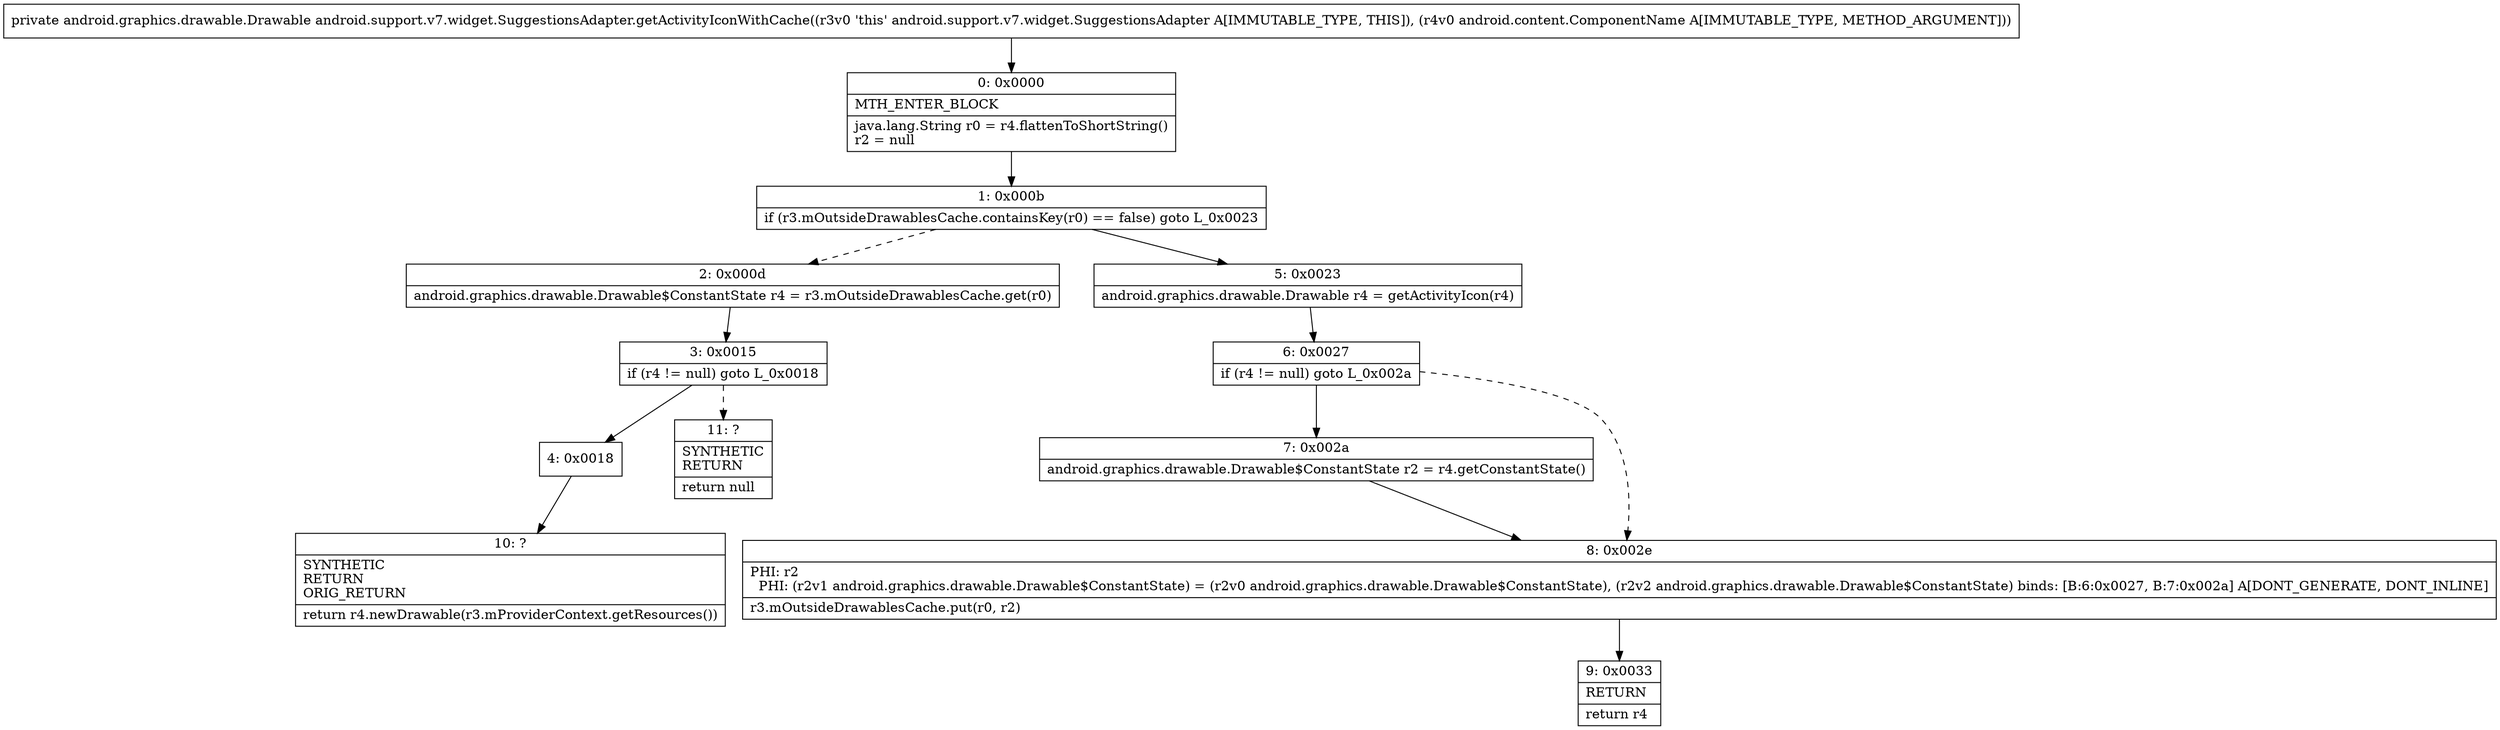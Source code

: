 digraph "CFG forandroid.support.v7.widget.SuggestionsAdapter.getActivityIconWithCache(Landroid\/content\/ComponentName;)Landroid\/graphics\/drawable\/Drawable;" {
Node_0 [shape=record,label="{0\:\ 0x0000|MTH_ENTER_BLOCK\l|java.lang.String r0 = r4.flattenToShortString()\lr2 = null\l}"];
Node_1 [shape=record,label="{1\:\ 0x000b|if (r3.mOutsideDrawablesCache.containsKey(r0) == false) goto L_0x0023\l}"];
Node_2 [shape=record,label="{2\:\ 0x000d|android.graphics.drawable.Drawable$ConstantState r4 = r3.mOutsideDrawablesCache.get(r0)\l}"];
Node_3 [shape=record,label="{3\:\ 0x0015|if (r4 != null) goto L_0x0018\l}"];
Node_4 [shape=record,label="{4\:\ 0x0018}"];
Node_5 [shape=record,label="{5\:\ 0x0023|android.graphics.drawable.Drawable r4 = getActivityIcon(r4)\l}"];
Node_6 [shape=record,label="{6\:\ 0x0027|if (r4 != null) goto L_0x002a\l}"];
Node_7 [shape=record,label="{7\:\ 0x002a|android.graphics.drawable.Drawable$ConstantState r2 = r4.getConstantState()\l}"];
Node_8 [shape=record,label="{8\:\ 0x002e|PHI: r2 \l  PHI: (r2v1 android.graphics.drawable.Drawable$ConstantState) = (r2v0 android.graphics.drawable.Drawable$ConstantState), (r2v2 android.graphics.drawable.Drawable$ConstantState) binds: [B:6:0x0027, B:7:0x002a] A[DONT_GENERATE, DONT_INLINE]\l|r3.mOutsideDrawablesCache.put(r0, r2)\l}"];
Node_9 [shape=record,label="{9\:\ 0x0033|RETURN\l|return r4\l}"];
Node_10 [shape=record,label="{10\:\ ?|SYNTHETIC\lRETURN\lORIG_RETURN\l|return r4.newDrawable(r3.mProviderContext.getResources())\l}"];
Node_11 [shape=record,label="{11\:\ ?|SYNTHETIC\lRETURN\l|return null\l}"];
MethodNode[shape=record,label="{private android.graphics.drawable.Drawable android.support.v7.widget.SuggestionsAdapter.getActivityIconWithCache((r3v0 'this' android.support.v7.widget.SuggestionsAdapter A[IMMUTABLE_TYPE, THIS]), (r4v0 android.content.ComponentName A[IMMUTABLE_TYPE, METHOD_ARGUMENT])) }"];
MethodNode -> Node_0;
Node_0 -> Node_1;
Node_1 -> Node_2[style=dashed];
Node_1 -> Node_5;
Node_2 -> Node_3;
Node_3 -> Node_4;
Node_3 -> Node_11[style=dashed];
Node_4 -> Node_10;
Node_5 -> Node_6;
Node_6 -> Node_7;
Node_6 -> Node_8[style=dashed];
Node_7 -> Node_8;
Node_8 -> Node_9;
}

